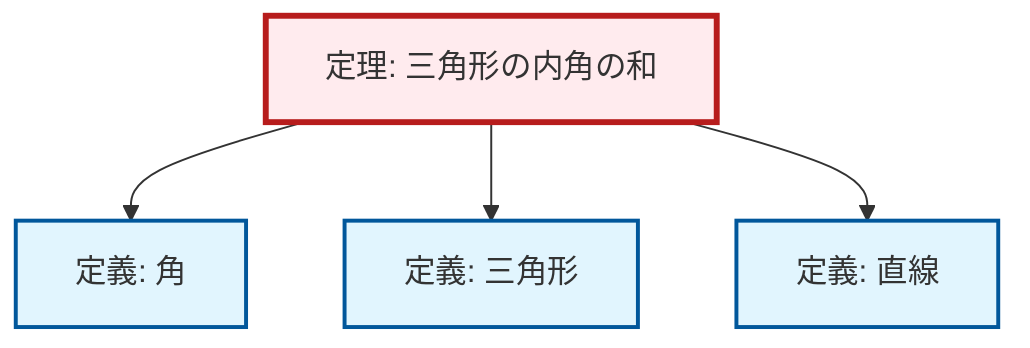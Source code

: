 graph TD
    classDef definition fill:#e1f5fe,stroke:#01579b,stroke-width:2px
    classDef theorem fill:#f3e5f5,stroke:#4a148c,stroke-width:2px
    classDef axiom fill:#fff3e0,stroke:#e65100,stroke-width:2px
    classDef example fill:#e8f5e9,stroke:#1b5e20,stroke-width:2px
    classDef current fill:#ffebee,stroke:#b71c1c,stroke-width:3px
    thm-angle-sum-triangle["定理: 三角形の内角の和"]:::theorem
    def-triangle["定義: 三角形"]:::definition
    def-angle["定義: 角"]:::definition
    def-line["定義: 直線"]:::definition
    thm-angle-sum-triangle --> def-angle
    thm-angle-sum-triangle --> def-triangle
    thm-angle-sum-triangle --> def-line
    class thm-angle-sum-triangle current